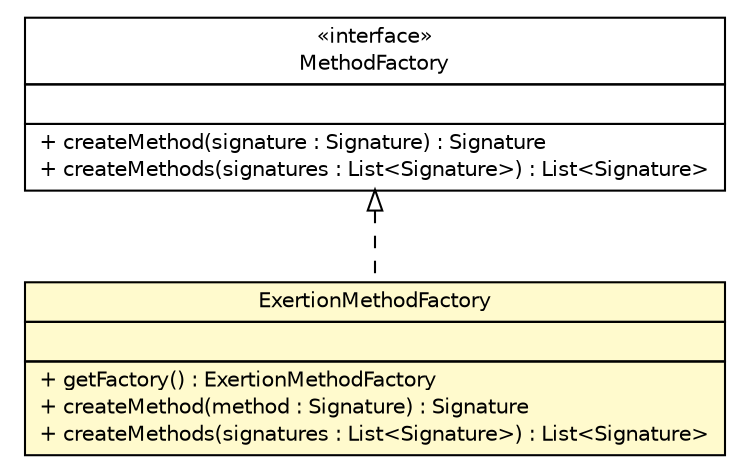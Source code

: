 #!/usr/local/bin/dot
#
# Class diagram 
# Generated by UMLGraph version R5_6 (http://www.umlgraph.org/)
#

digraph G {
	edge [fontname="Helvetica",fontsize=10,labelfontname="Helvetica",labelfontsize=10];
	node [fontname="Helvetica",fontsize=10,shape=plaintext];
	nodesep=0.25;
	ranksep=0.5;
	// sorcer.core.signature.MethodFactory
	c206960 [label=<<table title="sorcer.core.signature.MethodFactory" border="0" cellborder="1" cellspacing="0" cellpadding="2" port="p" href="../signature/MethodFactory.html">
		<tr><td><table border="0" cellspacing="0" cellpadding="1">
<tr><td align="center" balign="center"> &#171;interface&#187; </td></tr>
<tr><td align="center" balign="center"> MethodFactory </td></tr>
		</table></td></tr>
		<tr><td><table border="0" cellspacing="0" cellpadding="1">
<tr><td align="left" balign="left">  </td></tr>
		</table></td></tr>
		<tr><td><table border="0" cellspacing="0" cellpadding="1">
<tr><td align="left" balign="left"> + createMethod(signature : Signature) : Signature </td></tr>
<tr><td align="left" balign="left"> + createMethods(signatures : List&lt;Signature&gt;) : List&lt;Signature&gt; </td></tr>
		</table></td></tr>
		</table>>, URL="../signature/MethodFactory.html", fontname="Helvetica", fontcolor="black", fontsize=10.0];
	// sorcer.core.exertion.ExertionMethodFactory
	c207291 [label=<<table title="sorcer.core.exertion.ExertionMethodFactory" border="0" cellborder="1" cellspacing="0" cellpadding="2" port="p" bgcolor="lemonChiffon" href="./ExertionMethodFactory.html">
		<tr><td><table border="0" cellspacing="0" cellpadding="1">
<tr><td align="center" balign="center"> ExertionMethodFactory </td></tr>
		</table></td></tr>
		<tr><td><table border="0" cellspacing="0" cellpadding="1">
<tr><td align="left" balign="left">  </td></tr>
		</table></td></tr>
		<tr><td><table border="0" cellspacing="0" cellpadding="1">
<tr><td align="left" balign="left"> + getFactory() : ExertionMethodFactory </td></tr>
<tr><td align="left" balign="left"> + createMethod(method : Signature) : Signature </td></tr>
<tr><td align="left" balign="left"> + createMethods(signatures : List&lt;Signature&gt;) : List&lt;Signature&gt; </td></tr>
		</table></td></tr>
		</table>>, URL="./ExertionMethodFactory.html", fontname="Helvetica", fontcolor="black", fontsize=10.0];
	//sorcer.core.exertion.ExertionMethodFactory implements sorcer.core.signature.MethodFactory
	c206960:p -> c207291:p [dir=back,arrowtail=empty,style=dashed];
}

